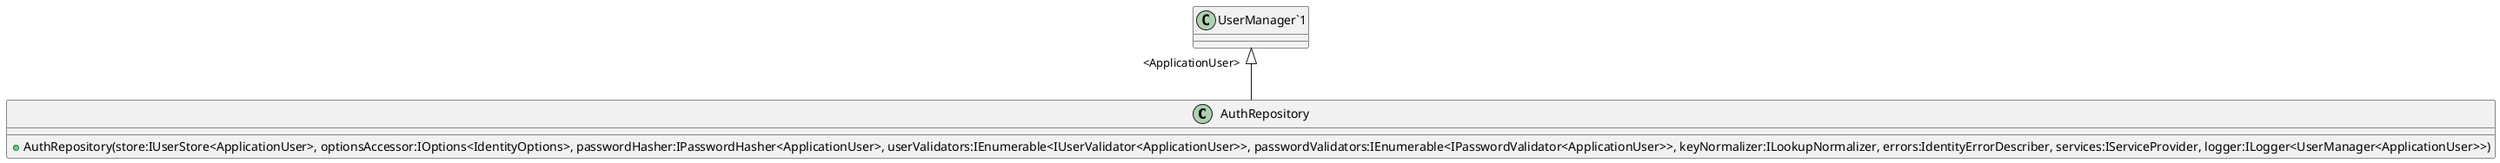 @startuml
class AuthRepository {
    + AuthRepository(store:IUserStore<ApplicationUser>, optionsAccessor:IOptions<IdentityOptions>, passwordHasher:IPasswordHasher<ApplicationUser>, userValidators:IEnumerable<IUserValidator<ApplicationUser>>, passwordValidators:IEnumerable<IPasswordValidator<ApplicationUser>>, keyNormalizer:ILookupNormalizer, errors:IdentityErrorDescriber, services:IServiceProvider, logger:ILogger<UserManager<ApplicationUser>>)
}
"UserManager`1" "<ApplicationUser>" <|-- AuthRepository
@enduml
